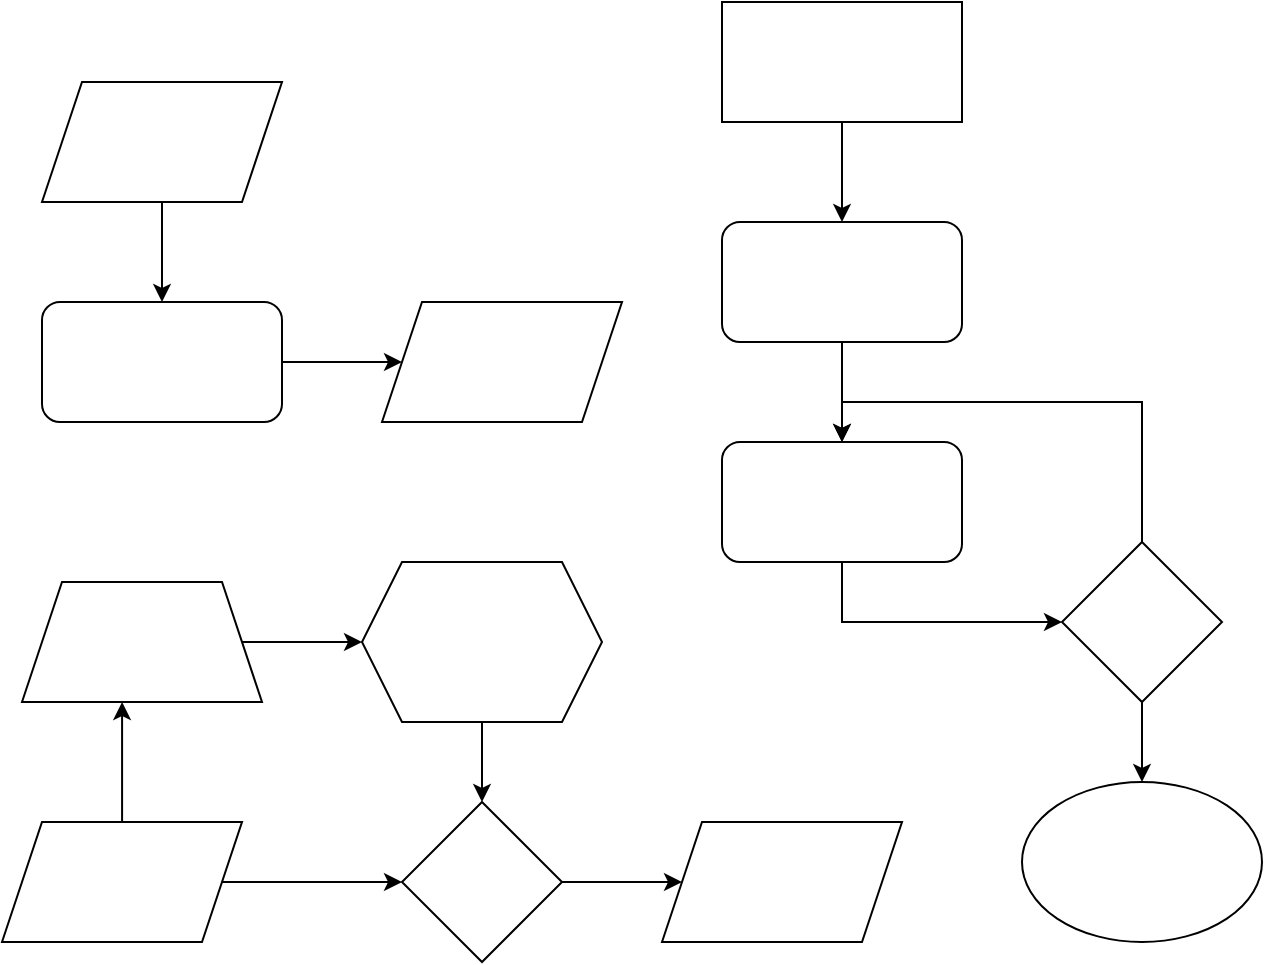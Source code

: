 <mxfile version="21.1.4" type="github">
  <diagram id="C5RBs43oDa-KdzZeNtuy" name="Page-1">
    <mxGraphModel dx="1434" dy="807" grid="1" gridSize="10" guides="0" tooltips="1" connect="1" arrows="1" fold="1" page="1" pageScale="1" pageWidth="827" pageHeight="1169" math="0" shadow="0">
      <root>
        <mxCell id="WIyWlLk6GJQsqaUBKTNV-0" />
        <mxCell id="WIyWlLk6GJQsqaUBKTNV-1" parent="WIyWlLk6GJQsqaUBKTNV-0" />
        <mxCell id="R-QoYzSi2M3iR1P_jgEE-12" style="edgeStyle=orthogonalEdgeStyle;rounded=0;orthogonalLoop=1;jettySize=auto;html=1;" edge="1" parent="WIyWlLk6GJQsqaUBKTNV-1" source="R-QoYzSi2M3iR1P_jgEE-1" target="R-QoYzSi2M3iR1P_jgEE-2">
          <mxGeometry relative="1" as="geometry" />
        </mxCell>
        <mxCell id="R-QoYzSi2M3iR1P_jgEE-1" value="" style="shape=parallelogram;perimeter=parallelogramPerimeter;whiteSpace=wrap;html=1;fixedSize=1;" vertex="1" parent="WIyWlLk6GJQsqaUBKTNV-1">
          <mxGeometry x="30" y="70" width="120" height="60" as="geometry" />
        </mxCell>
        <mxCell id="R-QoYzSi2M3iR1P_jgEE-13" style="edgeStyle=orthogonalEdgeStyle;rounded=0;orthogonalLoop=1;jettySize=auto;html=1;entryX=0;entryY=0.5;entryDx=0;entryDy=0;" edge="1" parent="WIyWlLk6GJQsqaUBKTNV-1" source="R-QoYzSi2M3iR1P_jgEE-2" target="R-QoYzSi2M3iR1P_jgEE-3">
          <mxGeometry relative="1" as="geometry" />
        </mxCell>
        <mxCell id="R-QoYzSi2M3iR1P_jgEE-2" value="" style="rounded=1;whiteSpace=wrap;html=1;" vertex="1" parent="WIyWlLk6GJQsqaUBKTNV-1">
          <mxGeometry x="30" y="180" width="120" height="60" as="geometry" />
        </mxCell>
        <mxCell id="R-QoYzSi2M3iR1P_jgEE-3" value="" style="shape=parallelogram;perimeter=parallelogramPerimeter;whiteSpace=wrap;html=1;fixedSize=1;" vertex="1" parent="WIyWlLk6GJQsqaUBKTNV-1">
          <mxGeometry x="200" y="180" width="120" height="60" as="geometry" />
        </mxCell>
        <mxCell id="R-QoYzSi2M3iR1P_jgEE-14" style="edgeStyle=orthogonalEdgeStyle;rounded=0;orthogonalLoop=1;jettySize=auto;html=1;" edge="1" parent="WIyWlLk6GJQsqaUBKTNV-1" source="R-QoYzSi2M3iR1P_jgEE-4" target="R-QoYzSi2M3iR1P_jgEE-5">
          <mxGeometry relative="1" as="geometry" />
        </mxCell>
        <mxCell id="R-QoYzSi2M3iR1P_jgEE-4" value="" style="shape=trapezoid;perimeter=trapezoidPerimeter;whiteSpace=wrap;html=1;fixedSize=1;" vertex="1" parent="WIyWlLk6GJQsqaUBKTNV-1">
          <mxGeometry x="20" y="320" width="120" height="60" as="geometry" />
        </mxCell>
        <mxCell id="R-QoYzSi2M3iR1P_jgEE-15" style="edgeStyle=orthogonalEdgeStyle;rounded=0;orthogonalLoop=1;jettySize=auto;html=1;entryX=0.5;entryY=0;entryDx=0;entryDy=0;" edge="1" parent="WIyWlLk6GJQsqaUBKTNV-1" source="R-QoYzSi2M3iR1P_jgEE-5" target="R-QoYzSi2M3iR1P_jgEE-8">
          <mxGeometry relative="1" as="geometry" />
        </mxCell>
        <mxCell id="R-QoYzSi2M3iR1P_jgEE-5" value="" style="shape=hexagon;perimeter=hexagonPerimeter2;whiteSpace=wrap;html=1;fixedSize=1;" vertex="1" parent="WIyWlLk6GJQsqaUBKTNV-1">
          <mxGeometry x="190" y="310" width="120" height="80" as="geometry" />
        </mxCell>
        <mxCell id="R-QoYzSi2M3iR1P_jgEE-6" value="" style="shape=parallelogram;perimeter=parallelogramPerimeter;whiteSpace=wrap;html=1;fixedSize=1;" vertex="1" parent="WIyWlLk6GJQsqaUBKTNV-1">
          <mxGeometry x="340" y="440" width="120" height="60" as="geometry" />
        </mxCell>
        <mxCell id="R-QoYzSi2M3iR1P_jgEE-16" style="edgeStyle=orthogonalEdgeStyle;rounded=0;orthogonalLoop=1;jettySize=auto;html=1;entryX=0;entryY=0.5;entryDx=0;entryDy=0;" edge="1" parent="WIyWlLk6GJQsqaUBKTNV-1" source="R-QoYzSi2M3iR1P_jgEE-7" target="R-QoYzSi2M3iR1P_jgEE-8">
          <mxGeometry relative="1" as="geometry" />
        </mxCell>
        <mxCell id="R-QoYzSi2M3iR1P_jgEE-17" style="edgeStyle=orthogonalEdgeStyle;rounded=0;orthogonalLoop=1;jettySize=auto;html=1;entryX=0.417;entryY=1;entryDx=0;entryDy=0;entryPerimeter=0;" edge="1" parent="WIyWlLk6GJQsqaUBKTNV-1" source="R-QoYzSi2M3iR1P_jgEE-7" target="R-QoYzSi2M3iR1P_jgEE-4">
          <mxGeometry relative="1" as="geometry">
            <mxPoint x="70" y="390" as="targetPoint" />
          </mxGeometry>
        </mxCell>
        <mxCell id="R-QoYzSi2M3iR1P_jgEE-7" value="" style="shape=parallelogram;perimeter=parallelogramPerimeter;whiteSpace=wrap;html=1;fixedSize=1;" vertex="1" parent="WIyWlLk6GJQsqaUBKTNV-1">
          <mxGeometry x="10" y="440" width="120" height="60" as="geometry" />
        </mxCell>
        <mxCell id="R-QoYzSi2M3iR1P_jgEE-18" style="edgeStyle=orthogonalEdgeStyle;rounded=0;orthogonalLoop=1;jettySize=auto;html=1;entryX=0;entryY=0.5;entryDx=0;entryDy=0;" edge="1" parent="WIyWlLk6GJQsqaUBKTNV-1" source="R-QoYzSi2M3iR1P_jgEE-8" target="R-QoYzSi2M3iR1P_jgEE-6">
          <mxGeometry relative="1" as="geometry" />
        </mxCell>
        <mxCell id="R-QoYzSi2M3iR1P_jgEE-8" value="" style="rhombus;whiteSpace=wrap;html=1;" vertex="1" parent="WIyWlLk6GJQsqaUBKTNV-1">
          <mxGeometry x="210" y="430" width="80" height="80" as="geometry" />
        </mxCell>
        <mxCell id="R-QoYzSi2M3iR1P_jgEE-19" style="edgeStyle=orthogonalEdgeStyle;rounded=0;orthogonalLoop=1;jettySize=auto;html=1;entryX=0.5;entryY=0;entryDx=0;entryDy=0;" edge="1" parent="WIyWlLk6GJQsqaUBKTNV-1" source="R-QoYzSi2M3iR1P_jgEE-9" target="R-QoYzSi2M3iR1P_jgEE-10">
          <mxGeometry relative="1" as="geometry" />
        </mxCell>
        <mxCell id="R-QoYzSi2M3iR1P_jgEE-9" value="" style="rounded=0;whiteSpace=wrap;html=1;" vertex="1" parent="WIyWlLk6GJQsqaUBKTNV-1">
          <mxGeometry x="370" y="30" width="120" height="60" as="geometry" />
        </mxCell>
        <mxCell id="R-QoYzSi2M3iR1P_jgEE-20" style="edgeStyle=orthogonalEdgeStyle;rounded=0;orthogonalLoop=1;jettySize=auto;html=1;entryX=0.5;entryY=0;entryDx=0;entryDy=0;" edge="1" parent="WIyWlLk6GJQsqaUBKTNV-1" source="R-QoYzSi2M3iR1P_jgEE-10" target="R-QoYzSi2M3iR1P_jgEE-11">
          <mxGeometry relative="1" as="geometry" />
        </mxCell>
        <mxCell id="R-QoYzSi2M3iR1P_jgEE-10" value="" style="rounded=1;whiteSpace=wrap;html=1;" vertex="1" parent="WIyWlLk6GJQsqaUBKTNV-1">
          <mxGeometry x="370" y="140" width="120" height="60" as="geometry" />
        </mxCell>
        <mxCell id="R-QoYzSi2M3iR1P_jgEE-22" style="edgeStyle=orthogonalEdgeStyle;rounded=0;orthogonalLoop=1;jettySize=auto;html=1;" edge="1" parent="WIyWlLk6GJQsqaUBKTNV-1" source="R-QoYzSi2M3iR1P_jgEE-11">
          <mxGeometry relative="1" as="geometry">
            <mxPoint x="540" y="340" as="targetPoint" />
            <Array as="points">
              <mxPoint x="430" y="340" />
            </Array>
          </mxGeometry>
        </mxCell>
        <mxCell id="R-QoYzSi2M3iR1P_jgEE-11" value="" style="rounded=1;whiteSpace=wrap;html=1;" vertex="1" parent="WIyWlLk6GJQsqaUBKTNV-1">
          <mxGeometry x="370" y="250" width="120" height="60" as="geometry" />
        </mxCell>
        <mxCell id="R-QoYzSi2M3iR1P_jgEE-25" style="edgeStyle=orthogonalEdgeStyle;rounded=0;orthogonalLoop=1;jettySize=auto;html=1;entryX=0.5;entryY=0;entryDx=0;entryDy=0;" edge="1" parent="WIyWlLk6GJQsqaUBKTNV-1" source="R-QoYzSi2M3iR1P_jgEE-23" target="R-QoYzSi2M3iR1P_jgEE-11">
          <mxGeometry relative="1" as="geometry">
            <Array as="points">
              <mxPoint x="580" y="230" />
              <mxPoint x="430" y="230" />
            </Array>
          </mxGeometry>
        </mxCell>
        <mxCell id="R-QoYzSi2M3iR1P_jgEE-27" style="edgeStyle=orthogonalEdgeStyle;rounded=0;orthogonalLoop=1;jettySize=auto;html=1;exitX=0.5;exitY=1;exitDx=0;exitDy=0;" edge="1" parent="WIyWlLk6GJQsqaUBKTNV-1" source="R-QoYzSi2M3iR1P_jgEE-23" target="R-QoYzSi2M3iR1P_jgEE-26">
          <mxGeometry relative="1" as="geometry" />
        </mxCell>
        <mxCell id="R-QoYzSi2M3iR1P_jgEE-23" value="" style="rhombus;whiteSpace=wrap;html=1;" vertex="1" parent="WIyWlLk6GJQsqaUBKTNV-1">
          <mxGeometry x="540" y="300" width="80" height="80" as="geometry" />
        </mxCell>
        <mxCell id="R-QoYzSi2M3iR1P_jgEE-26" value="" style="ellipse;whiteSpace=wrap;html=1;" vertex="1" parent="WIyWlLk6GJQsqaUBKTNV-1">
          <mxGeometry x="520" y="420" width="120" height="80" as="geometry" />
        </mxCell>
      </root>
    </mxGraphModel>
  </diagram>
</mxfile>
